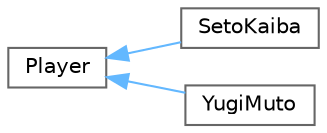 digraph "Graphical Class Hierarchy"
{
 // LATEX_PDF_SIZE
  bgcolor="transparent";
  edge [fontname=Helvetica,fontsize=10,labelfontname=Helvetica,labelfontsize=10];
  node [fontname=Helvetica,fontsize=10,shape=box,height=0.2,width=0.4];
  rankdir="LR";
  Node0 [id="Node000000",label="Player",height=0.2,width=0.4,color="grey40", fillcolor="white", style="filled",URL="$class_player.html",tooltip="An abstract class representing a player."];
  Node0 -> Node1 [id="edge15_Node000000_Node000001",dir="back",color="steelblue1",style="solid",tooltip=" "];
  Node1 [id="Node000001",label="SetoKaiba",height=0.2,width=0.4,color="grey40", fillcolor="white", style="filled",URL="$class_seto_kaiba.html",tooltip="A class representing Seto Kaiba."];
  Node0 -> Node2 [id="edge16_Node000000_Node000002",dir="back",color="steelblue1",style="solid",tooltip=" "];
  Node2 [id="Node000002",label="YugiMuto",height=0.2,width=0.4,color="grey40", fillcolor="white", style="filled",URL="$class_yugi_muto.html",tooltip="A class representing Yugi Muto."];
}
